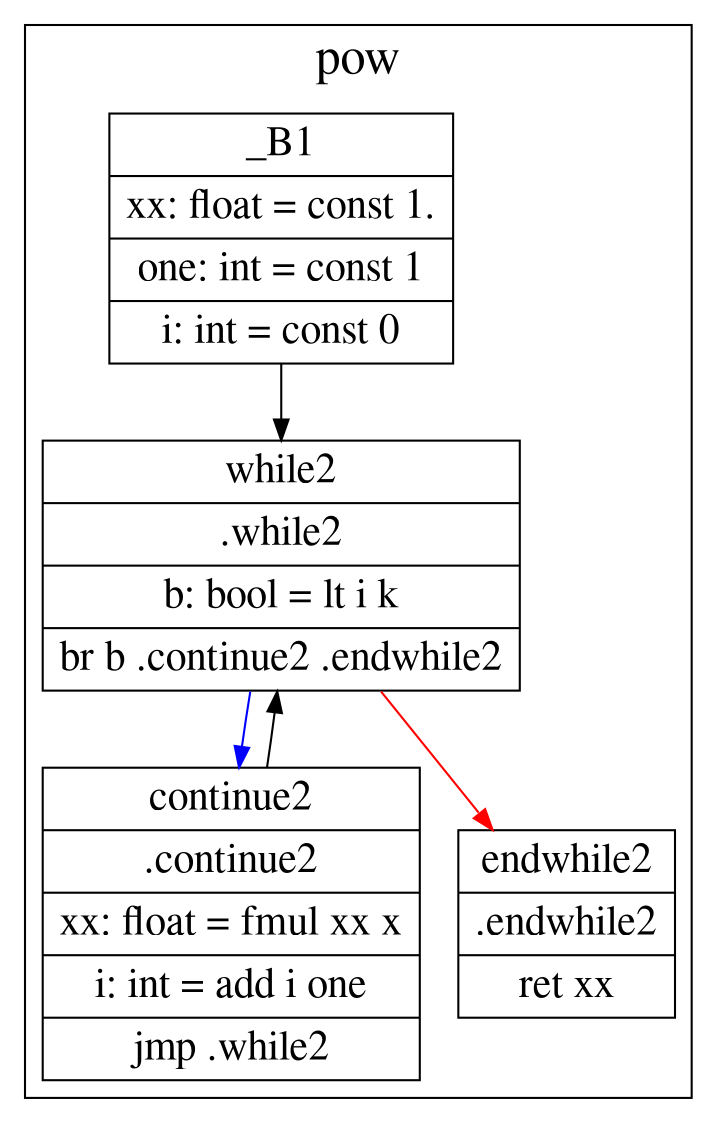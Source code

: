 digraph {
fontname="Times"
fontsize="24"
penwidth=1
node[fontsize="20" shape="box" fontname="Times"]
subgraph cluster_0 {label = "pow"
_B1 [label="{_B1|xx: float = const 1.|one: int = const 1|i: int = const 0}" shape="record"];
while2 [label="{while2|.while2|b: bool = lt i k|br b .continue2 .endwhile2}" shape="record"];
continue2 [label="{continue2|.continue2|xx: float = fmul xx x|i: int = add i one|jmp .while2}" shape="record"];
endwhile2 [label="{endwhile2|.endwhile2|ret xx}" shape="record"];
_B1 -> while2 ;
while2 -> endwhile2 [color="red"];
while2 -> continue2 [color="blue"];
continue2 -> while2 ;
}}

digraph {
fontname="Times"
fontsize="24"
penwidth=1
node[fontsize="20" shape="box" fontname="Times"]
subgraph cluster_0 {label = "n_root"
_B1 [label="{_B1|one: int = const 1|two_f: float = const 2.|xxx: float = fdiv x two_f|n_minus_one: int = sub n one|i: int = const 0|num_iter: int = const 20}" shape="record"];
while [label="{while|.while|b: bool = lt i num_iter|br b .continue .endwhile}" shape="record"];
continue [label="{continue|.continue|pow_n_minus_one: float = pow xxx n_minus_one|pow_n: float = fmul pow_n_minus_one xxx|numerator: float = fsub pow_n x|denominator: float = fmul x pow_n_minus_one|frac: float = fdiv numerator denominator|xxx: float = fsub xxx frac|i: int = add i one|jmp .while}" shape="record"];
endwhile [label="{endwhile|.endwhile|ret xxx}" shape="record"];
_B1 -> while ;
while -> endwhile [color="red"];
while -> continue [color="blue"];
continue -> while ;
}}

digraph {
fontname="Times"
fontsize="24"
penwidth=1
node[fontsize="20" shape="box" fontname="Times"]
subgraph cluster_0 {label = "main"
_B1 [label="{_B1|x: float = const 8.|n: int = const 5|result: float = n_root x n|print result}" shape="record"];
}}

